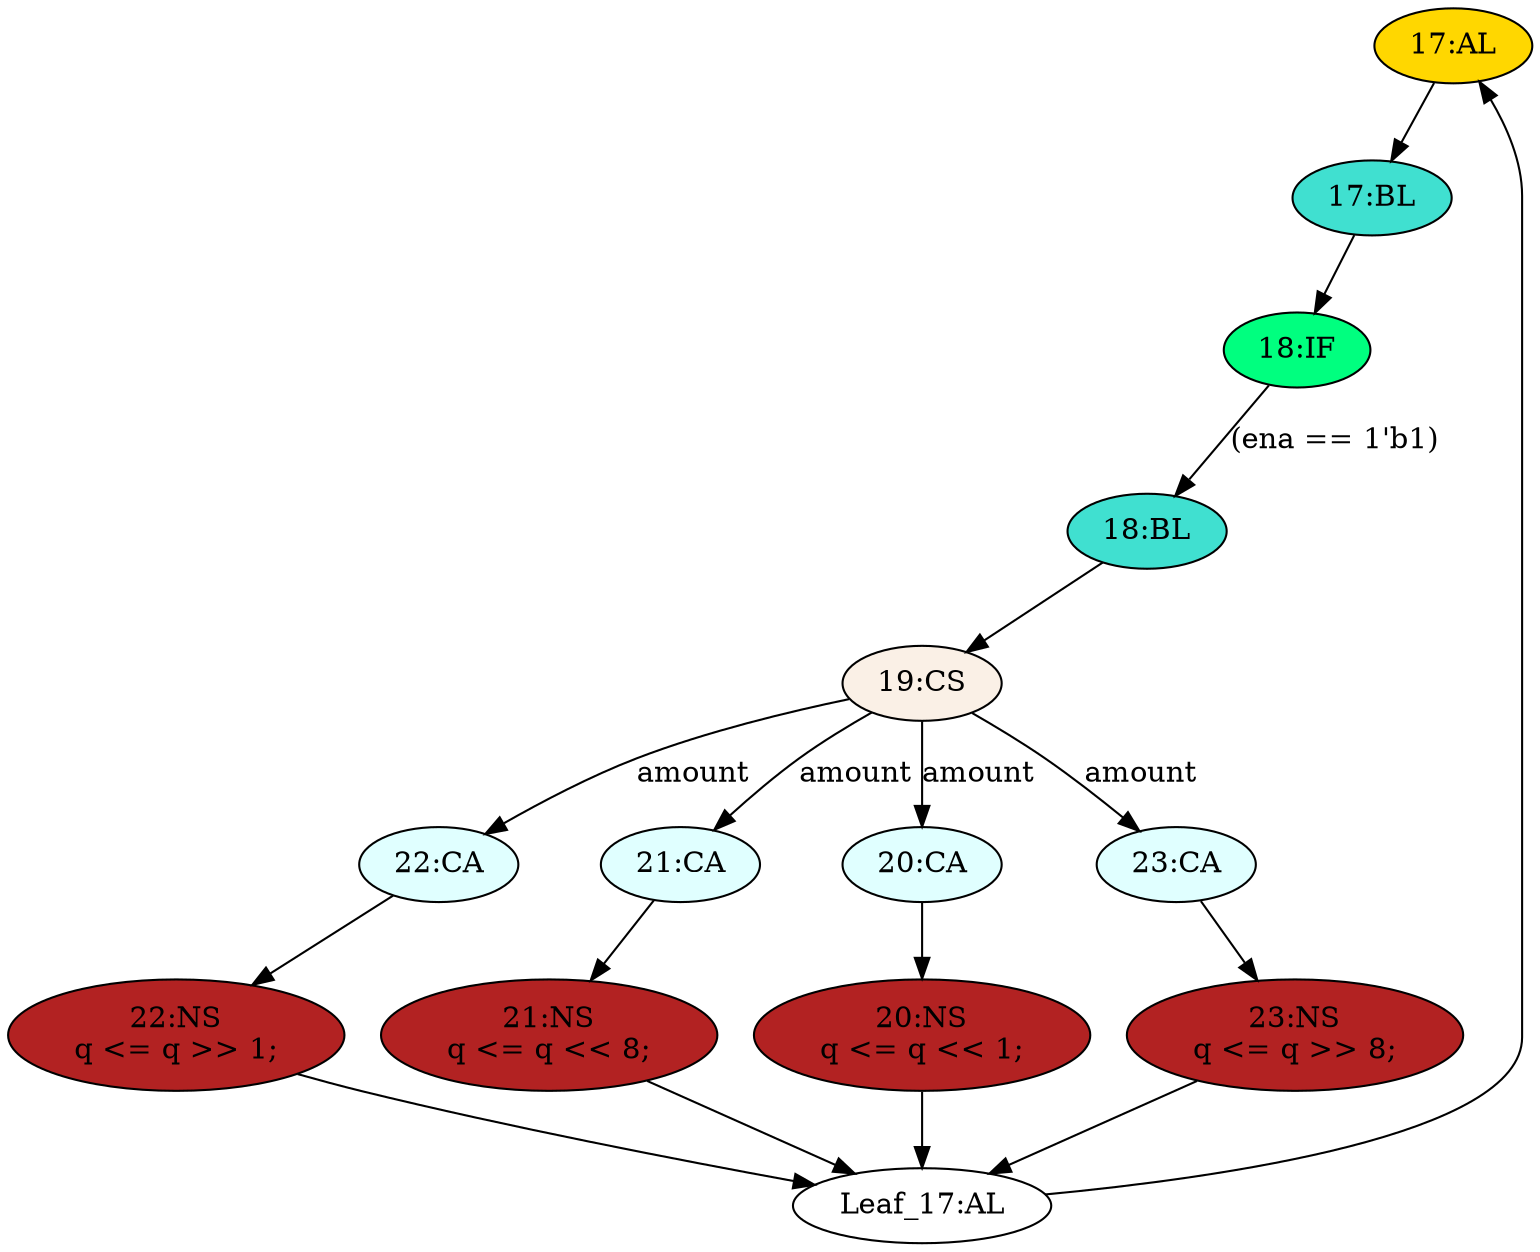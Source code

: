 strict digraph "compose( ,  )" {
	node [label="\N"];
	"17:AL"	[ast="<pyverilog.vparser.ast.Always object at 0x7f3347f37090>",
		clk_sens=True,
		fillcolor=gold,
		label="17:AL",
		sens="['clk']",
		statements="[]",
		style=filled,
		typ=Always,
		use_var="['q', 'ena', 'amount']"];
	"17:BL"	[ast="<pyverilog.vparser.ast.Block object at 0x7f3347f23d10>",
		fillcolor=turquoise,
		label="17:BL",
		statements="[]",
		style=filled,
		typ=Block];
	"17:AL" -> "17:BL"	[cond="[]",
		lineno=None];
	"23:NS"	[ast="<pyverilog.vparser.ast.NonblockingSubstitution object at 0x7f33497bf450>",
		fillcolor=firebrick,
		label="23:NS
q <= q >> 8;",
		statements="[<pyverilog.vparser.ast.NonblockingSubstitution object at 0x7f33497bf450>]",
		style=filled,
		typ=NonblockingSubstitution];
	"Leaf_17:AL"	[def_var="['q']",
		label="Leaf_17:AL"];
	"23:NS" -> "Leaf_17:AL"	[cond="[]",
		lineno=None];
	"22:CA"	[ast="<pyverilog.vparser.ast.Case object at 0x7f3347f26e90>",
		fillcolor=lightcyan,
		label="22:CA",
		statements="[]",
		style=filled,
		typ=Case];
	"22:NS"	[ast="<pyverilog.vparser.ast.NonblockingSubstitution object at 0x7f3347f26450>",
		fillcolor=firebrick,
		label="22:NS
q <= q >> 1;",
		statements="[<pyverilog.vparser.ast.NonblockingSubstitution object at 0x7f3347f26450>]",
		style=filled,
		typ=NonblockingSubstitution];
	"22:CA" -> "22:NS"	[cond="[]",
		lineno=None];
	"18:IF"	[ast="<pyverilog.vparser.ast.IfStatement object at 0x7f334829ee50>",
		fillcolor=springgreen,
		label="18:IF",
		statements="[]",
		style=filled,
		typ=IfStatement];
	"17:BL" -> "18:IF"	[cond="[]",
		lineno=None];
	"21:CA"	[ast="<pyverilog.vparser.ast.Case object at 0x7f3347f31650>",
		fillcolor=lightcyan,
		label="21:CA",
		statements="[]",
		style=filled,
		typ=Case];
	"21:NS"	[ast="<pyverilog.vparser.ast.NonblockingSubstitution object at 0x7f3347f3dc50>",
		fillcolor=firebrick,
		label="21:NS
q <= q << 8;",
		statements="[<pyverilog.vparser.ast.NonblockingSubstitution object at 0x7f3347f3dc50>]",
		style=filled,
		typ=NonblockingSubstitution];
	"21:CA" -> "21:NS"	[cond="[]",
		lineno=None];
	"18:BL"	[ast="<pyverilog.vparser.ast.Block object at 0x7f3347f234d0>",
		fillcolor=turquoise,
		label="18:BL",
		statements="[]",
		style=filled,
		typ=Block];
	"19:CS"	[ast="<pyverilog.vparser.ast.CaseStatement object at 0x7f3347f26150>",
		fillcolor=linen,
		label="19:CS",
		statements="[]",
		style=filled,
		typ=CaseStatement];
	"18:BL" -> "19:CS"	[cond="[]",
		lineno=None];
	"20:NS"	[ast="<pyverilog.vparser.ast.NonblockingSubstitution object at 0x7f3347f31550>",
		fillcolor=firebrick,
		label="20:NS
q <= q << 1;",
		statements="[<pyverilog.vparser.ast.NonblockingSubstitution object at 0x7f3347f31550>]",
		style=filled,
		typ=NonblockingSubstitution];
	"20:NS" -> "Leaf_17:AL"	[cond="[]",
		lineno=None];
	"20:CA"	[ast="<pyverilog.vparser.ast.Case object at 0x7f3347ece290>",
		fillcolor=lightcyan,
		label="20:CA",
		statements="[]",
		style=filled,
		typ=Case];
	"20:CA" -> "20:NS"	[cond="[]",
		lineno=None];
	"18:IF" -> "18:BL"	[cond="['ena']",
		label="(ena == 1'b1)",
		lineno=18];
	"23:CA"	[ast="<pyverilog.vparser.ast.Case object at 0x7f3347f26090>",
		fillcolor=lightcyan,
		label="23:CA",
		statements="[]",
		style=filled,
		typ=Case];
	"23:CA" -> "23:NS"	[cond="[]",
		lineno=None];
	"22:NS" -> "Leaf_17:AL"	[cond="[]",
		lineno=None];
	"19:CS" -> "22:CA"	[cond="['amount']",
		label=amount,
		lineno=19];
	"19:CS" -> "21:CA"	[cond="['amount']",
		label=amount,
		lineno=19];
	"19:CS" -> "20:CA"	[cond="['amount']",
		label=amount,
		lineno=19];
	"19:CS" -> "23:CA"	[cond="['amount']",
		label=amount,
		lineno=19];
	"Leaf_17:AL" -> "17:AL";
	"21:NS" -> "Leaf_17:AL"	[cond="[]",
		lineno=None];
}
